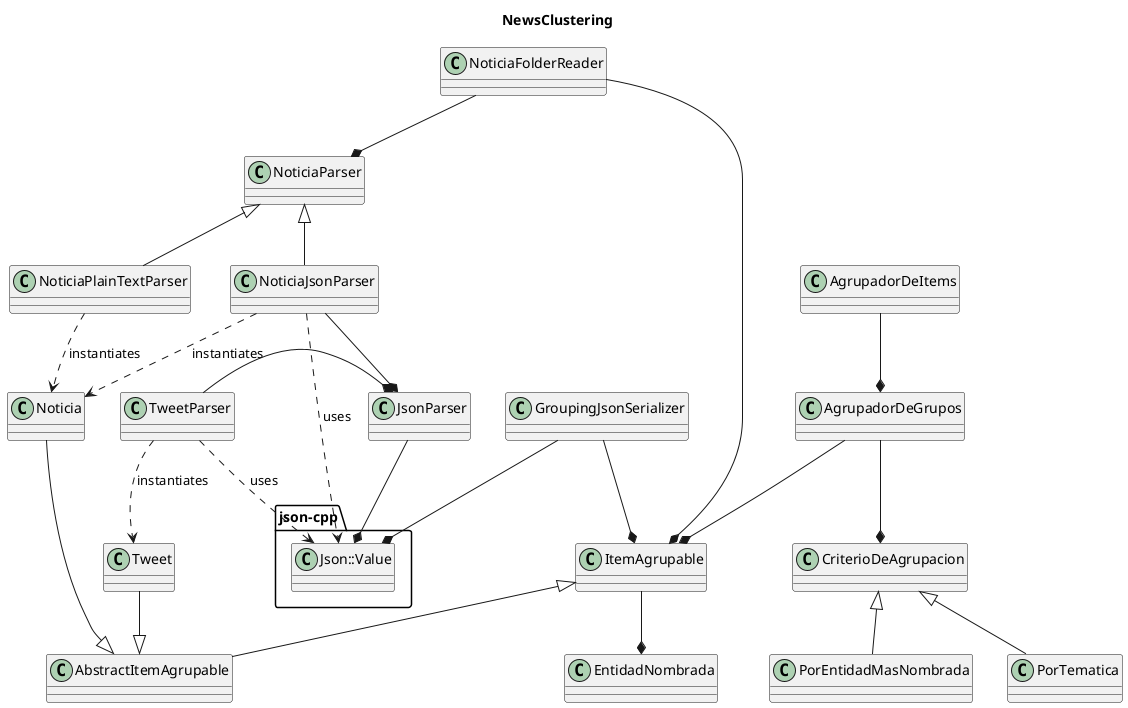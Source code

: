 @startuml

title NewsClustering

package "json-cpp" {
	class Json::Value
}

class ItemAgrupable
class AbstractItemAgrupable
class Noticia
class EntidadNombrada
class AgrupadorDeGrupos
class AgrupadorDeItems
class CriterioDeAgrupacion
class PorEntidadMasNombrada
class PorTematica
class NoticiaPlainTextParser
class NoticiaJsonParser
class NoticiaFolderReader
class Tweet
class TweetParser
class JsonParser
class GroupingJsonSerializer

NoticiaPlainTextParser ..> Noticia : instantiates
NoticiaJsonParser ..> Noticia : instantiates
NoticiaFolderReader --* NoticiaParser
NoticiaFolderReader --* ItemAgrupable
NoticiaParser <|-- NoticiaPlainTextParser
NoticiaParser <|-- NoticiaJsonParser

ItemAgrupable <|-- AbstractItemAgrupable
AbstractItemAgrupable <|-up- Noticia
AbstractItemAgrupable <|-up- Tweet


EntidadNombrada *-up- ItemAgrupable  

AgrupadorDeItems --* AgrupadorDeGrupos
AgrupadorDeGrupos --* CriterioDeAgrupacion

PorEntidadMasNombrada -up-|> CriterioDeAgrupacion
PorTematica -up-|> CriterioDeAgrupacion

AgrupadorDeGrupos --* ItemAgrupable
GroupingJsonSerializer --* ItemAgrupable

TweetParser ..> Tweet : instantiates
TweetParser ..> Json::Value : uses
NoticiaJsonParser ..> Json::Value : uses
JsonParser --* Json::Value
GroupingJsonSerializer --* Json::Value
TweetParser -right-* JsonParser
NoticiaJsonParser --* JsonParser

@enduml
